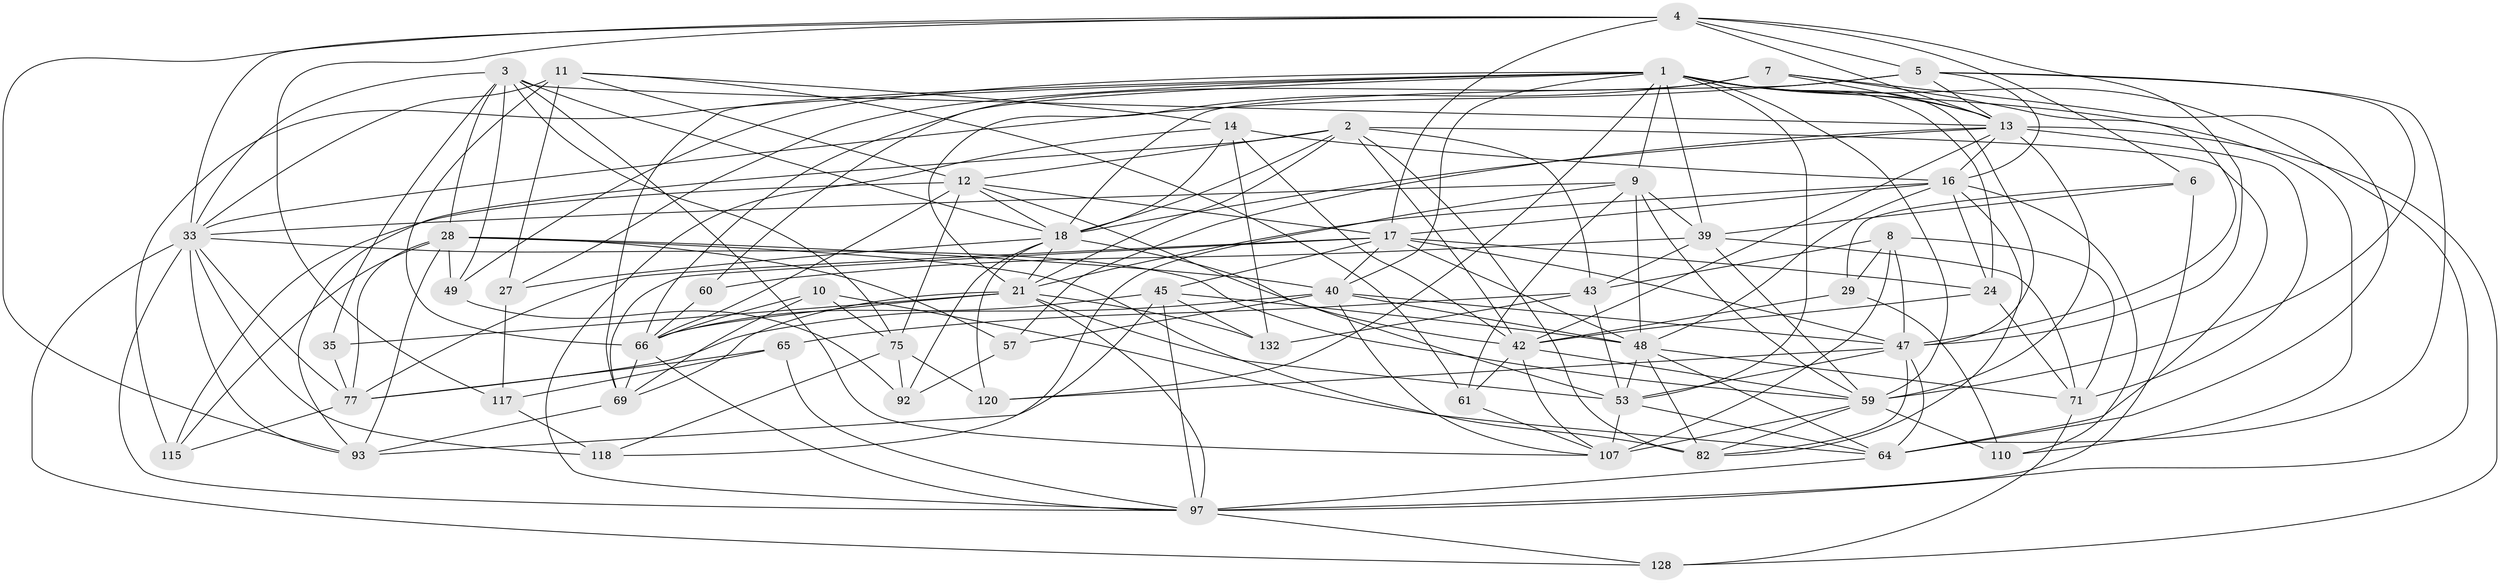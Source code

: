 // original degree distribution, {4: 1.0}
// Generated by graph-tools (version 1.1) at 2025/20/03/04/25 18:20:43]
// undirected, 56 vertices, 187 edges
graph export_dot {
graph [start="1"]
  node [color=gray90,style=filled];
  1 [super="+15+94+20"];
  2 [super="+127+50"];
  3 [super="+89+25"];
  4 [super="+62+34"];
  5 [super="+138"];
  6;
  7 [super="+32"];
  8 [super="+22"];
  9 [super="+122"];
  10;
  11 [super="+141"];
  12 [super="+31"];
  13 [super="+103+58+26"];
  14 [super="+52"];
  16 [super="+19+95"];
  17 [super="+38+37+106"];
  18 [super="+84+30+96+80"];
  21 [super="+70+79"];
  24 [super="+112"];
  27;
  28 [super="+105+72"];
  29;
  33 [super="+102+113+36"];
  35;
  39 [super="+74+124"];
  40 [super="+126+44"];
  42 [super="+46"];
  43 [super="+114"];
  45 [super="+104"];
  47 [super="+51+54"];
  48 [super="+109+81+55"];
  49;
  53 [super="+67+125"];
  57;
  59 [super="+86+116"];
  60;
  61;
  64 [super="+130"];
  65;
  66 [super="+91+90"];
  69 [super="+135"];
  71 [super="+78+73"];
  75 [super="+88"];
  77 [super="+119+87"];
  82 [super="+101"];
  92;
  93 [super="+123"];
  97 [super="+134+98"];
  107 [super="+121+111"];
  110;
  115;
  117;
  118;
  120;
  128;
  132;
  1 -- 60 [weight=2];
  1 -- 49;
  1 -- 115;
  1 -- 27;
  1 -- 39;
  1 -- 53;
  1 -- 110;
  1 -- 24;
  1 -- 120;
  1 -- 97;
  1 -- 47;
  1 -- 9;
  1 -- 40;
  1 -- 59;
  1 -- 13 [weight=2];
  1 -- 69;
  2 -- 64;
  2 -- 21;
  2 -- 18;
  2 -- 43;
  2 -- 82;
  2 -- 42;
  2 -- 12;
  2 -- 93;
  3 -- 35;
  3 -- 49;
  3 -- 107;
  3 -- 75;
  3 -- 28;
  3 -- 13;
  3 -- 33;
  3 -- 18;
  4 -- 6;
  4 -- 33;
  4 -- 17;
  4 -- 5;
  4 -- 13;
  4 -- 117;
  4 -- 47;
  4 -- 93;
  5 -- 13;
  5 -- 18 [weight=2];
  5 -- 59;
  5 -- 33;
  5 -- 16;
  5 -- 64;
  6 -- 29;
  6 -- 97;
  6 -- 39;
  7 -- 66 [weight=2];
  7 -- 47;
  7 -- 13;
  7 -- 64;
  7 -- 21;
  8 -- 29;
  8 -- 71;
  8 -- 107 [weight=2];
  8 -- 43;
  8 -- 47;
  9 -- 39;
  9 -- 118;
  9 -- 61;
  9 -- 59;
  9 -- 48;
  9 -- 33 [weight=2];
  10 -- 64;
  10 -- 66;
  10 -- 75;
  10 -- 69;
  11 -- 12;
  11 -- 61;
  11 -- 27;
  11 -- 66;
  11 -- 14;
  11 -- 33;
  12 -- 75;
  12 -- 66;
  12 -- 17;
  12 -- 115;
  12 -- 53;
  12 -- 18;
  13 -- 128;
  13 -- 57;
  13 -- 18;
  13 -- 59;
  13 -- 16 [weight=2];
  13 -- 71;
  13 -- 42;
  14 -- 132;
  14 -- 42;
  14 -- 18;
  14 -- 16;
  14 -- 97;
  16 -- 48;
  16 -- 82;
  16 -- 24;
  16 -- 110;
  16 -- 17;
  16 -- 21;
  17 -- 69;
  17 -- 47;
  17 -- 40;
  17 -- 77;
  17 -- 48;
  17 -- 24;
  17 -- 45;
  18 -- 27;
  18 -- 120;
  18 -- 21;
  18 -- 42;
  18 -- 92;
  21 -- 35;
  21 -- 97;
  21 -- 69;
  21 -- 66;
  21 -- 132;
  21 -- 53;
  24 -- 71;
  24 -- 42 [weight=2];
  27 -- 117;
  28 -- 49;
  28 -- 57;
  28 -- 93;
  28 -- 77;
  28 -- 115;
  28 -- 82;
  28 -- 40;
  29 -- 110;
  29 -- 42;
  33 -- 97;
  33 -- 128;
  33 -- 93;
  33 -- 118;
  33 -- 77;
  33 -- 59;
  35 -- 77 [weight=2];
  39 -- 43;
  39 -- 60;
  39 -- 59;
  39 -- 71 [weight=2];
  40 -- 57;
  40 -- 77;
  40 -- 48;
  40 -- 107;
  40 -- 47;
  42 -- 59;
  42 -- 61;
  42 -- 107;
  43 -- 65;
  43 -- 132;
  43 -- 53;
  45 -- 93;
  45 -- 132;
  45 -- 48;
  45 -- 66;
  45 -- 97;
  47 -- 82;
  47 -- 53;
  47 -- 120;
  47 -- 64;
  48 -- 71 [weight=2];
  48 -- 82;
  48 -- 53;
  48 -- 64;
  49 -- 92;
  53 -- 64;
  53 -- 107;
  57 -- 92;
  59 -- 82;
  59 -- 107;
  59 -- 110;
  60 -- 66;
  61 -- 107;
  64 -- 97;
  65 -- 77;
  65 -- 117;
  65 -- 97;
  66 -- 69;
  66 -- 97;
  69 -- 93;
  71 -- 128;
  75 -- 120;
  75 -- 92;
  75 -- 118;
  77 -- 115;
  97 -- 128;
  117 -- 118;
}

